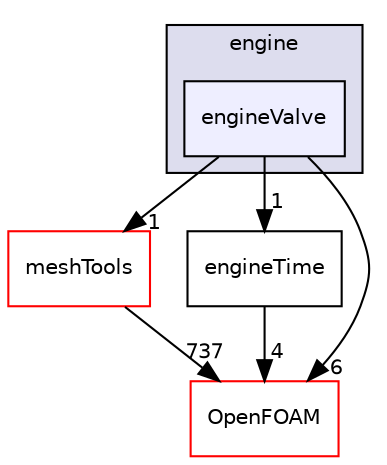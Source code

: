 digraph "src/engine/engineValve" {
  bgcolor=transparent;
  compound=true
  node [ fontsize="10", fontname="Helvetica"];
  edge [ labelfontsize="10", labelfontname="Helvetica"];
  subgraph clusterdir_2052808828190f934b76e979ee65af8a {
    graph [ bgcolor="#ddddee", pencolor="black", label="engine" fontname="Helvetica", fontsize="10", URL="dir_2052808828190f934b76e979ee65af8a.html"]
  dir_f53bf9a0cda6f9af15190e89f67e56ef [shape=box, label="engineValve", style="filled", fillcolor="#eeeeff", pencolor="black", URL="dir_f53bf9a0cda6f9af15190e89f67e56ef.html"];
  }
  dir_ae30ad0bef50cf391b24c614251bb9fd [shape=box label="meshTools" color="red" URL="dir_ae30ad0bef50cf391b24c614251bb9fd.html"];
  dir_b0bd96e4d3043d52ea0ba0fcf8407c96 [shape=box label="engineTime" URL="dir_b0bd96e4d3043d52ea0ba0fcf8407c96.html"];
  dir_c5473ff19b20e6ec4dfe5c310b3778a8 [shape=box label="OpenFOAM" color="red" URL="dir_c5473ff19b20e6ec4dfe5c310b3778a8.html"];
  dir_ae30ad0bef50cf391b24c614251bb9fd->dir_c5473ff19b20e6ec4dfe5c310b3778a8 [headlabel="737", labeldistance=1.5 headhref="dir_001741_001887.html"];
  dir_f53bf9a0cda6f9af15190e89f67e56ef->dir_ae30ad0bef50cf391b24c614251bb9fd [headlabel="1", labeldistance=1.5 headhref="dir_000878_001741.html"];
  dir_f53bf9a0cda6f9af15190e89f67e56ef->dir_b0bd96e4d3043d52ea0ba0fcf8407c96 [headlabel="1", labeldistance=1.5 headhref="dir_000878_000877.html"];
  dir_f53bf9a0cda6f9af15190e89f67e56ef->dir_c5473ff19b20e6ec4dfe5c310b3778a8 [headlabel="6", labeldistance=1.5 headhref="dir_000878_001887.html"];
  dir_b0bd96e4d3043d52ea0ba0fcf8407c96->dir_c5473ff19b20e6ec4dfe5c310b3778a8 [headlabel="4", labeldistance=1.5 headhref="dir_000877_001887.html"];
}
